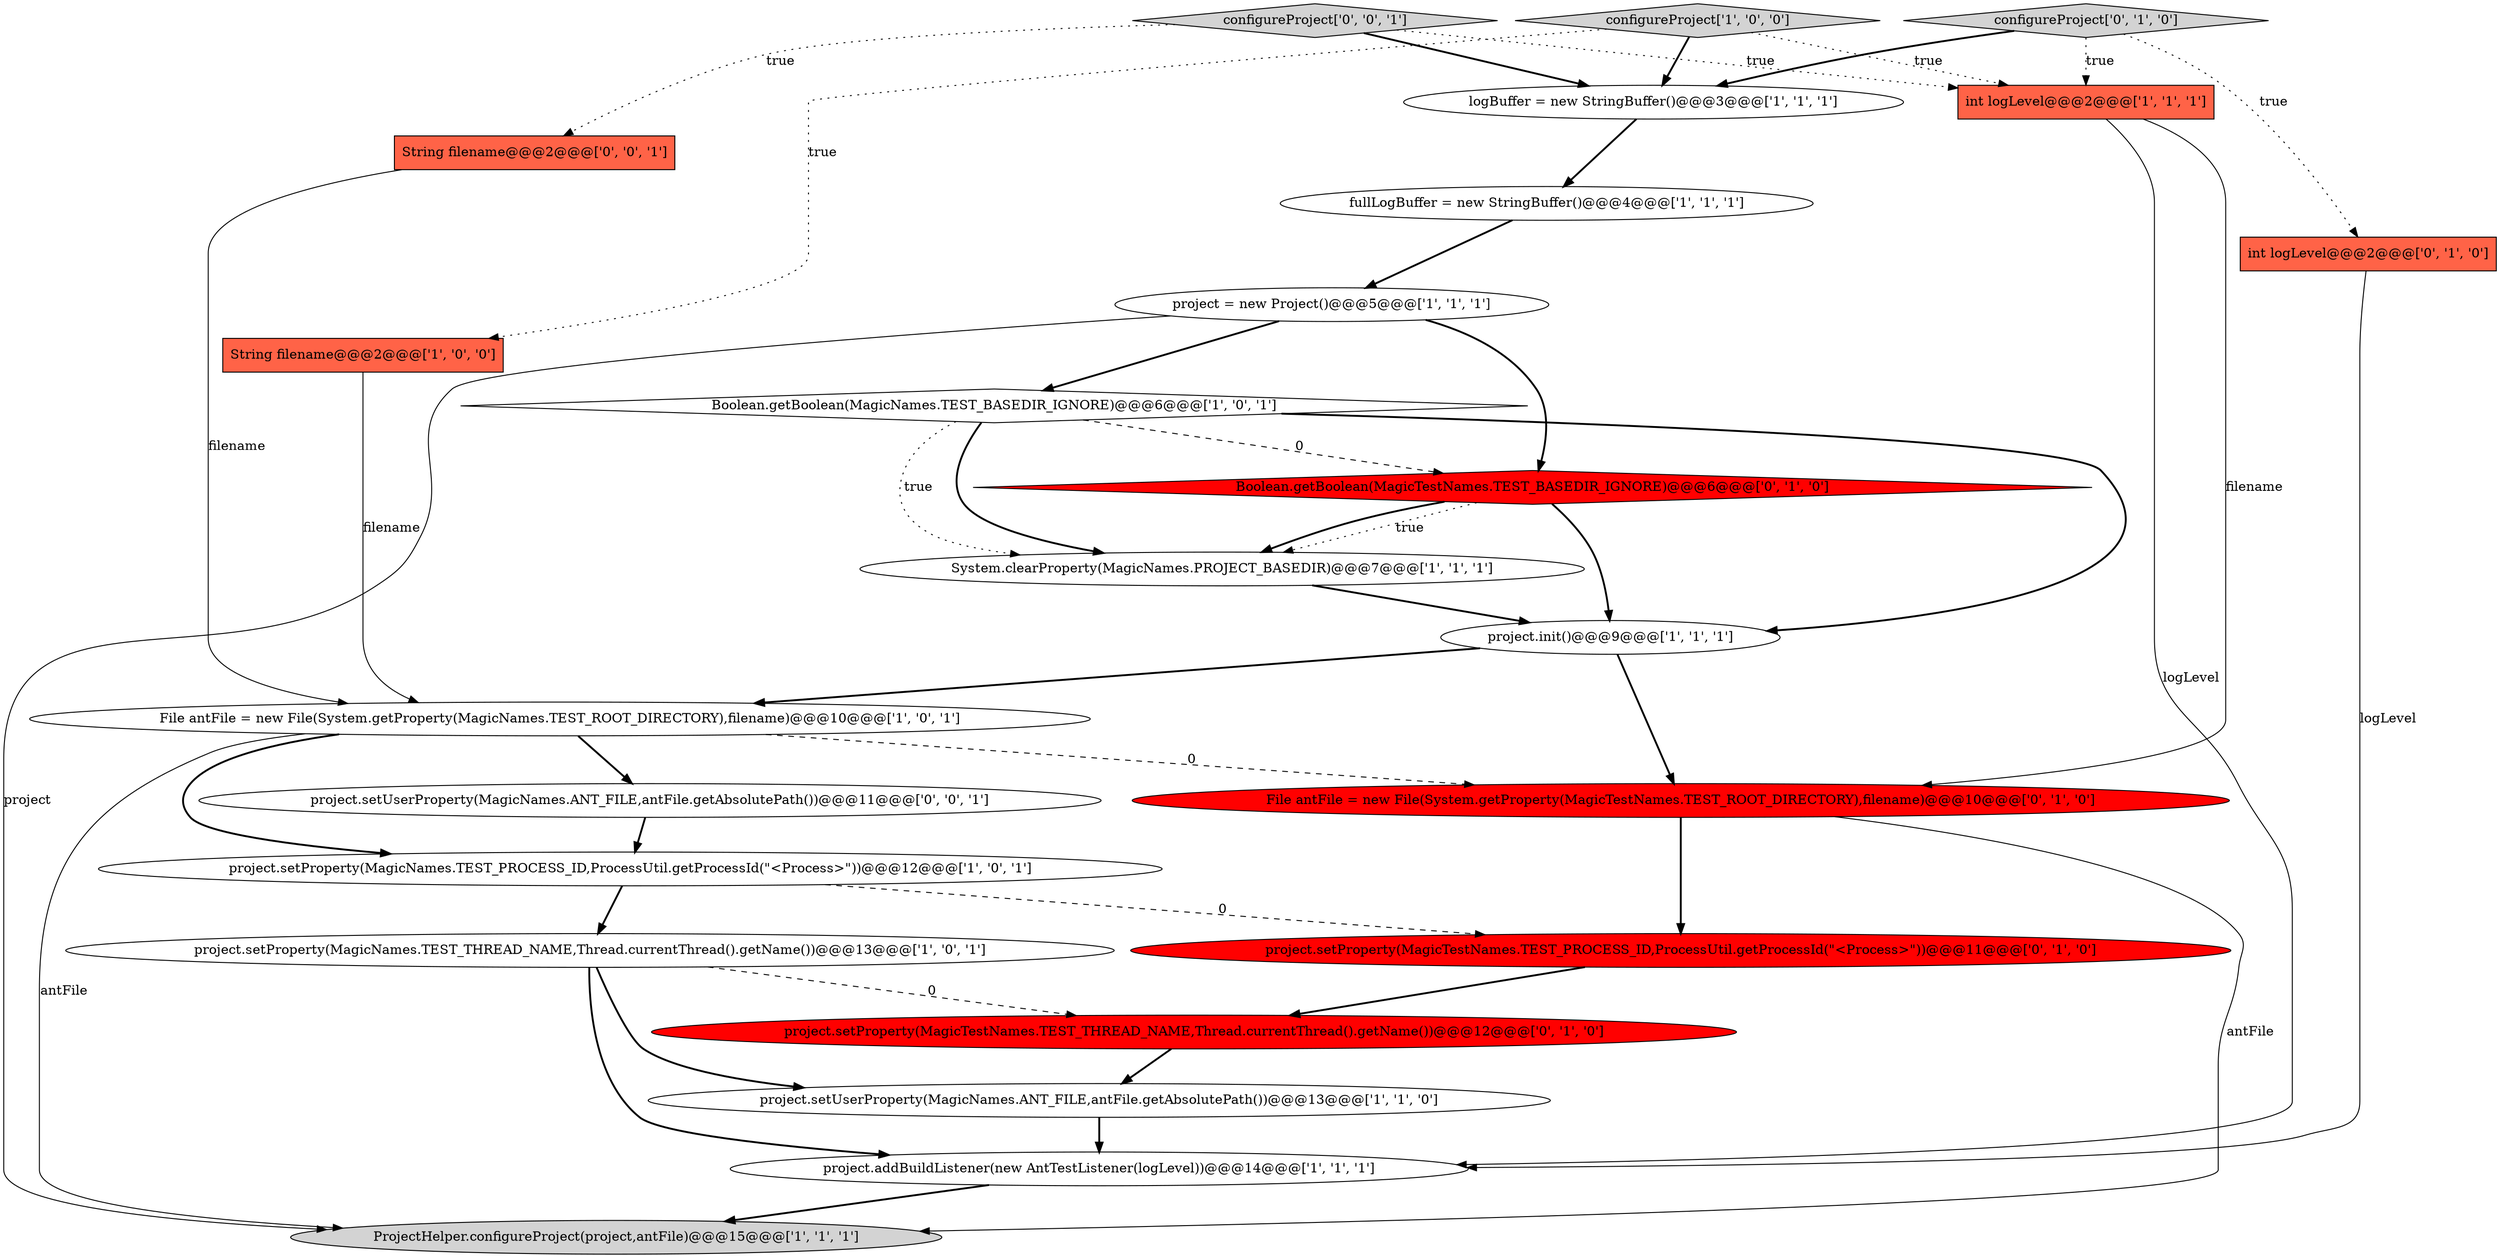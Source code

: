 digraph {
11 [style = filled, label = "project.setProperty(MagicNames.TEST_PROCESS_ID,ProcessUtil.getProcessId(\"<Process>\"))@@@12@@@['1', '0', '1']", fillcolor = white, shape = ellipse image = "AAA0AAABBB1BBB"];
4 [style = filled, label = "project.addBuildListener(new AntTestListener(logLevel))@@@14@@@['1', '1', '1']", fillcolor = white, shape = ellipse image = "AAA0AAABBB1BBB"];
20 [style = filled, label = "project.setProperty(MagicTestNames.TEST_PROCESS_ID,ProcessUtil.getProcessId(\"<Process>\"))@@@11@@@['0', '1', '0']", fillcolor = red, shape = ellipse image = "AAA1AAABBB2BBB"];
3 [style = filled, label = "configureProject['1', '0', '0']", fillcolor = lightgray, shape = diamond image = "AAA0AAABBB1BBB"];
22 [style = filled, label = "configureProject['0', '0', '1']", fillcolor = lightgray, shape = diamond image = "AAA0AAABBB3BBB"];
12 [style = filled, label = "logBuffer = new StringBuffer()@@@3@@@['1', '1', '1']", fillcolor = white, shape = ellipse image = "AAA0AAABBB1BBB"];
7 [style = filled, label = "Boolean.getBoolean(MagicNames.TEST_BASEDIR_IGNORE)@@@6@@@['1', '0', '1']", fillcolor = white, shape = diamond image = "AAA0AAABBB1BBB"];
23 [style = filled, label = "project.setUserProperty(MagicNames.ANT_FILE,antFile.getAbsolutePath())@@@11@@@['0', '0', '1']", fillcolor = white, shape = ellipse image = "AAA0AAABBB3BBB"];
13 [style = filled, label = "project.init()@@@9@@@['1', '1', '1']", fillcolor = white, shape = ellipse image = "AAA0AAABBB1BBB"];
1 [style = filled, label = "String filename@@@2@@@['1', '0', '0']", fillcolor = tomato, shape = box image = "AAA0AAABBB1BBB"];
8 [style = filled, label = "project = new Project()@@@5@@@['1', '1', '1']", fillcolor = white, shape = ellipse image = "AAA0AAABBB1BBB"];
18 [style = filled, label = "configureProject['0', '1', '0']", fillcolor = lightgray, shape = diamond image = "AAA0AAABBB2BBB"];
19 [style = filled, label = "Boolean.getBoolean(MagicTestNames.TEST_BASEDIR_IGNORE)@@@6@@@['0', '1', '0']", fillcolor = red, shape = diamond image = "AAA1AAABBB2BBB"];
10 [style = filled, label = "File antFile = new File(System.getProperty(MagicNames.TEST_ROOT_DIRECTORY),filename)@@@10@@@['1', '0', '1']", fillcolor = white, shape = ellipse image = "AAA0AAABBB1BBB"];
5 [style = filled, label = "project.setProperty(MagicNames.TEST_THREAD_NAME,Thread.currentThread().getName())@@@13@@@['1', '0', '1']", fillcolor = white, shape = ellipse image = "AAA0AAABBB1BBB"];
15 [style = filled, label = "File antFile = new File(System.getProperty(MagicTestNames.TEST_ROOT_DIRECTORY),filename)@@@10@@@['0', '1', '0']", fillcolor = red, shape = ellipse image = "AAA1AAABBB2BBB"];
0 [style = filled, label = "fullLogBuffer = new StringBuffer()@@@4@@@['1', '1', '1']", fillcolor = white, shape = ellipse image = "AAA0AAABBB1BBB"];
21 [style = filled, label = "String filename@@@2@@@['0', '0', '1']", fillcolor = tomato, shape = box image = "AAA0AAABBB3BBB"];
6 [style = filled, label = "project.setUserProperty(MagicNames.ANT_FILE,antFile.getAbsolutePath())@@@13@@@['1', '1', '0']", fillcolor = white, shape = ellipse image = "AAA0AAABBB1BBB"];
2 [style = filled, label = "System.clearProperty(MagicNames.PROJECT_BASEDIR)@@@7@@@['1', '1', '1']", fillcolor = white, shape = ellipse image = "AAA0AAABBB1BBB"];
14 [style = filled, label = "ProjectHelper.configureProject(project,antFile)@@@15@@@['1', '1', '1']", fillcolor = lightgray, shape = ellipse image = "AAA0AAABBB1BBB"];
16 [style = filled, label = "project.setProperty(MagicTestNames.TEST_THREAD_NAME,Thread.currentThread().getName())@@@12@@@['0', '1', '0']", fillcolor = red, shape = ellipse image = "AAA1AAABBB2BBB"];
9 [style = filled, label = "int logLevel@@@2@@@['1', '1', '1']", fillcolor = tomato, shape = box image = "AAA0AAABBB1BBB"];
17 [style = filled, label = "int logLevel@@@2@@@['0', '1', '0']", fillcolor = tomato, shape = box image = "AAA0AAABBB2BBB"];
7->13 [style = bold, label=""];
22->21 [style = dotted, label="true"];
13->10 [style = bold, label=""];
7->2 [style = dotted, label="true"];
10->15 [style = dashed, label="0"];
4->14 [style = bold, label=""];
11->20 [style = dashed, label="0"];
19->2 [style = dotted, label="true"];
8->19 [style = bold, label=""];
16->6 [style = bold, label=""];
18->12 [style = bold, label=""];
15->14 [style = solid, label="antFile"];
9->15 [style = solid, label="filename"];
19->2 [style = bold, label=""];
3->12 [style = bold, label=""];
3->9 [style = dotted, label="true"];
12->0 [style = bold, label=""];
10->14 [style = solid, label="antFile"];
8->7 [style = bold, label=""];
2->13 [style = bold, label=""];
21->10 [style = solid, label="filename"];
5->16 [style = dashed, label="0"];
6->4 [style = bold, label=""];
11->5 [style = bold, label=""];
20->16 [style = bold, label=""];
5->6 [style = bold, label=""];
19->13 [style = bold, label=""];
7->19 [style = dashed, label="0"];
10->23 [style = bold, label=""];
17->4 [style = solid, label="logLevel"];
7->2 [style = bold, label=""];
15->20 [style = bold, label=""];
22->12 [style = bold, label=""];
1->10 [style = solid, label="filename"];
5->4 [style = bold, label=""];
18->9 [style = dotted, label="true"];
0->8 [style = bold, label=""];
9->4 [style = solid, label="logLevel"];
8->14 [style = solid, label="project"];
13->15 [style = bold, label=""];
18->17 [style = dotted, label="true"];
23->11 [style = bold, label=""];
22->9 [style = dotted, label="true"];
3->1 [style = dotted, label="true"];
10->11 [style = bold, label=""];
}
